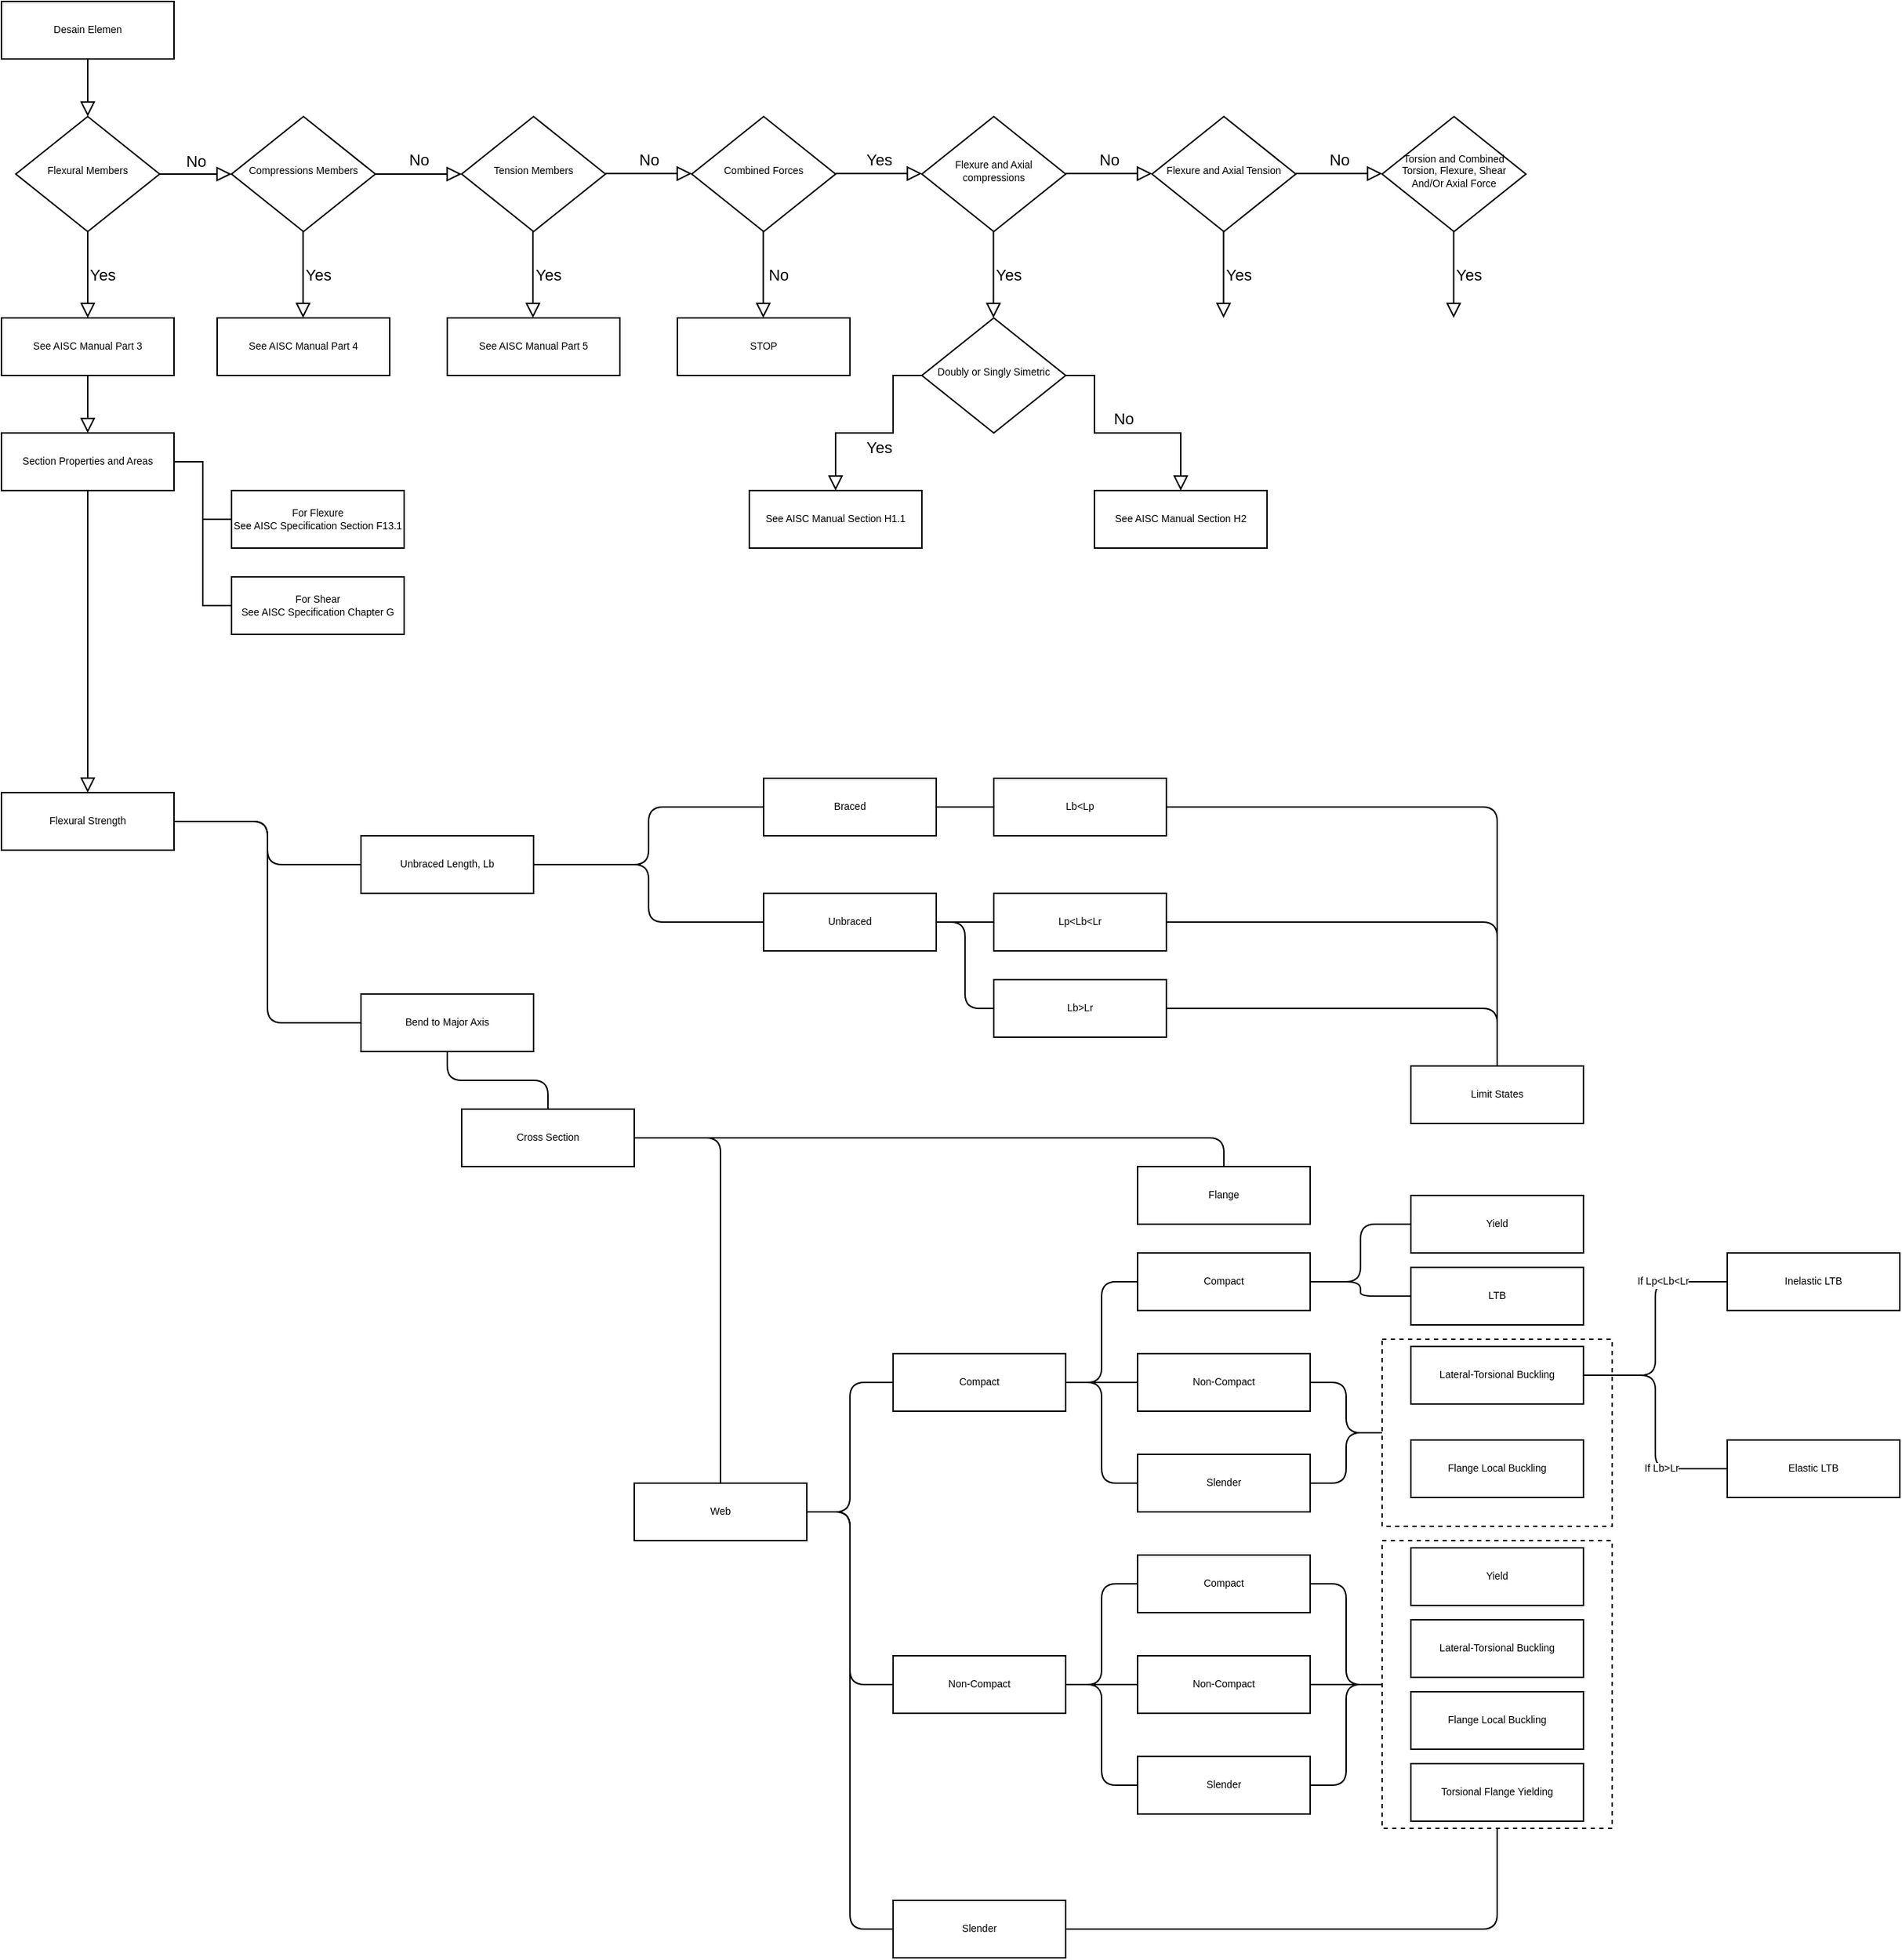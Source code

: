 <mxfile version="18.0.6" type="github">
  <diagram id="C5RBs43oDa-KdzZeNtuy" name="Page-1">
    <mxGraphModel dx="850" dy="910" grid="1" gridSize="10" guides="1" tooltips="1" connect="1" arrows="1" fold="1" page="1" pageScale="1" pageWidth="3300" pageHeight="4681" math="0" shadow="0">
      <root>
        <mxCell id="WIyWlLk6GJQsqaUBKTNV-0" />
        <mxCell id="WIyWlLk6GJQsqaUBKTNV-1" parent="WIyWlLk6GJQsqaUBKTNV-0" />
        <mxCell id="jvSXbim7RQ2kWvmTT3K5-191" value="" style="rounded=0;whiteSpace=wrap;html=1;dashed=1;sketch=0;hachureGap=4;fontFamily=Helvetica;fontSize=7;strokeColor=default;" vertex="1" parent="WIyWlLk6GJQsqaUBKTNV-1">
          <mxGeometry x="960" y="1110" width="160" height="200" as="geometry" />
        </mxCell>
        <mxCell id="jvSXbim7RQ2kWvmTT3K5-159" value="" style="rounded=0;whiteSpace=wrap;html=1;dashed=1;sketch=0;hachureGap=4;fontFamily=Helvetica;fontSize=7;strokeColor=default;" vertex="1" parent="WIyWlLk6GJQsqaUBKTNV-1">
          <mxGeometry x="960" y="970" width="160" height="130" as="geometry" />
        </mxCell>
        <mxCell id="jvSXbim7RQ2kWvmTT3K5-10" style="edgeStyle=none;curved=1;rounded=0;orthogonalLoop=1;jettySize=auto;html=1;exitX=0.5;exitY=1;exitDx=0;exitDy=0;entryX=0.5;entryY=0;entryDx=0;entryDy=0;endArrow=block;startSize=6;endSize=8;sourcePerimeterSpacing=0;targetPerimeterSpacing=0;endFill=0;fontFamily=Helvetica;" edge="1" parent="WIyWlLk6GJQsqaUBKTNV-1" source="jvSXbim7RQ2kWvmTT3K5-0" target="jvSXbim7RQ2kWvmTT3K5-3">
          <mxGeometry relative="1" as="geometry" />
        </mxCell>
        <mxCell id="jvSXbim7RQ2kWvmTT3K5-0" value="Desain Elemen" style="rounded=0;whiteSpace=wrap;html=1;fontSize=7;glass=0;strokeWidth=1;shadow=0;fontFamily=Helvetica;" vertex="1" parent="WIyWlLk6GJQsqaUBKTNV-1">
          <mxGeometry y="40" width="120" height="40" as="geometry" />
        </mxCell>
        <mxCell id="jvSXbim7RQ2kWvmTT3K5-3" value="Flexural Members" style="rhombus;whiteSpace=wrap;html=1;shadow=0;fontFamily=Helvetica;fontSize=7;align=center;strokeWidth=1;spacing=6;spacingTop=-4;rounded=0;" vertex="1" parent="WIyWlLk6GJQsqaUBKTNV-1">
          <mxGeometry x="10" y="120" width="100" height="80" as="geometry" />
        </mxCell>
        <mxCell id="jvSXbim7RQ2kWvmTT3K5-4" value="No" style="edgeStyle=orthogonalEdgeStyle;rounded=0;html=1;jettySize=auto;orthogonalLoop=1;fontSize=11;endArrow=block;endFill=0;endSize=8;strokeWidth=1;shadow=0;labelBackgroundColor=none;entryX=0;entryY=0.5;entryDx=0;entryDy=0;fontFamily=Helvetica;" edge="1" parent="WIyWlLk6GJQsqaUBKTNV-1" source="jvSXbim7RQ2kWvmTT3K5-3">
          <mxGeometry y="10" relative="1" as="geometry">
            <mxPoint as="offset" />
            <mxPoint x="120.0" y="169.71" as="sourcePoint" />
            <mxPoint x="160" y="160" as="targetPoint" />
          </mxGeometry>
        </mxCell>
        <mxCell id="jvSXbim7RQ2kWvmTT3K5-9" value="Yes" style="edgeStyle=orthogonalEdgeStyle;rounded=0;html=1;jettySize=auto;orthogonalLoop=1;fontSize=11;endArrow=block;endFill=0;endSize=8;strokeWidth=1;shadow=0;labelBackgroundColor=none;entryX=0.5;entryY=0;entryDx=0;entryDy=0;exitX=0.5;exitY=1;exitDx=0;exitDy=0;fontFamily=Helvetica;" edge="1" parent="WIyWlLk6GJQsqaUBKTNV-1" source="jvSXbim7RQ2kWvmTT3K5-3">
          <mxGeometry y="10" relative="1" as="geometry">
            <mxPoint as="offset" />
            <mxPoint x="50" y="260" as="sourcePoint" />
            <mxPoint x="60" y="260.0" as="targetPoint" />
          </mxGeometry>
        </mxCell>
        <mxCell id="jvSXbim7RQ2kWvmTT3K5-15" value="Compressions Members" style="rhombus;whiteSpace=wrap;html=1;shadow=0;fontFamily=Helvetica;fontSize=7;align=center;strokeWidth=1;spacing=6;spacingTop=-4;rounded=0;" vertex="1" parent="WIyWlLk6GJQsqaUBKTNV-1">
          <mxGeometry x="160" y="120" width="100" height="80" as="geometry" />
        </mxCell>
        <mxCell id="jvSXbim7RQ2kWvmTT3K5-16" value="Tension Members" style="rhombus;whiteSpace=wrap;html=1;shadow=0;fontFamily=Helvetica;fontSize=7;align=center;strokeWidth=1;spacing=6;spacingTop=-4;rounded=0;" vertex="1" parent="WIyWlLk6GJQsqaUBKTNV-1">
          <mxGeometry x="320" y="120" width="100" height="80" as="geometry" />
        </mxCell>
        <mxCell id="jvSXbim7RQ2kWvmTT3K5-17" value="Combined Forces" style="rhombus;whiteSpace=wrap;html=1;shadow=0;fontFamily=Helvetica;fontSize=7;align=center;strokeWidth=1;spacing=6;spacingTop=-4;rounded=0;" vertex="1" parent="WIyWlLk6GJQsqaUBKTNV-1">
          <mxGeometry x="480" y="120" width="100" height="80" as="geometry" />
        </mxCell>
        <mxCell id="jvSXbim7RQ2kWvmTT3K5-18" value="Flexure and Axial compressions" style="rhombus;whiteSpace=wrap;html=1;shadow=0;fontFamily=Helvetica;fontSize=7;align=center;strokeWidth=1;spacing=6;spacingTop=-4;rounded=0;" vertex="1" parent="WIyWlLk6GJQsqaUBKTNV-1">
          <mxGeometry x="640" y="120" width="100" height="80" as="geometry" />
        </mxCell>
        <mxCell id="jvSXbim7RQ2kWvmTT3K5-19" value="Flexure and Axial Tension" style="rhombus;whiteSpace=wrap;html=1;shadow=0;fontFamily=Helvetica;fontSize=7;align=center;strokeWidth=1;spacing=6;spacingTop=-4;rounded=0;" vertex="1" parent="WIyWlLk6GJQsqaUBKTNV-1">
          <mxGeometry x="800" y="120" width="100" height="80" as="geometry" />
        </mxCell>
        <mxCell id="jvSXbim7RQ2kWvmTT3K5-20" value="Torsion and Combined Torsion, Flexure, Shear And/Or Axial Force" style="rhombus;whiteSpace=wrap;html=1;shadow=0;fontFamily=Helvetica;fontSize=7;align=center;strokeWidth=1;spacing=6;spacingTop=-4;rounded=0;" vertex="1" parent="WIyWlLk6GJQsqaUBKTNV-1">
          <mxGeometry x="960" y="120" width="100" height="80" as="geometry" />
        </mxCell>
        <mxCell id="jvSXbim7RQ2kWvmTT3K5-21" value="Yes" style="edgeStyle=orthogonalEdgeStyle;rounded=0;html=1;jettySize=auto;orthogonalLoop=1;fontSize=11;endArrow=block;endFill=0;endSize=8;strokeWidth=1;shadow=0;labelBackgroundColor=none;entryX=0.5;entryY=0;entryDx=0;entryDy=0;exitX=0.5;exitY=1;exitDx=0;exitDy=0;fontFamily=Helvetica;" edge="1" parent="WIyWlLk6GJQsqaUBKTNV-1">
          <mxGeometry y="10" relative="1" as="geometry">
            <mxPoint as="offset" />
            <mxPoint x="209.74" y="200" as="sourcePoint" />
            <mxPoint x="209.74" y="260.0" as="targetPoint" />
          </mxGeometry>
        </mxCell>
        <mxCell id="jvSXbim7RQ2kWvmTT3K5-22" value="Yes" style="edgeStyle=orthogonalEdgeStyle;rounded=0;html=1;jettySize=auto;orthogonalLoop=1;fontSize=11;endArrow=block;endFill=0;endSize=8;strokeWidth=1;shadow=0;labelBackgroundColor=none;entryX=0.5;entryY=0;entryDx=0;entryDy=0;exitX=0.5;exitY=1;exitDx=0;exitDy=0;fontFamily=Helvetica;" edge="1" parent="WIyWlLk6GJQsqaUBKTNV-1">
          <mxGeometry y="10" relative="1" as="geometry">
            <mxPoint as="offset" />
            <mxPoint x="849.76" y="200" as="sourcePoint" />
            <mxPoint x="849.76" y="260.0" as="targetPoint" />
          </mxGeometry>
        </mxCell>
        <mxCell id="jvSXbim7RQ2kWvmTT3K5-23" value="Yes" style="edgeStyle=orthogonalEdgeStyle;rounded=0;html=1;jettySize=auto;orthogonalLoop=1;fontSize=11;endArrow=block;endFill=0;endSize=8;strokeWidth=1;shadow=0;labelBackgroundColor=none;entryX=0.5;entryY=0;entryDx=0;entryDy=0;exitX=0.5;exitY=1;exitDx=0;exitDy=0;fontFamily=Helvetica;" edge="1" parent="WIyWlLk6GJQsqaUBKTNV-1">
          <mxGeometry y="10" relative="1" as="geometry">
            <mxPoint as="offset" />
            <mxPoint x="689.76" y="200" as="sourcePoint" />
            <mxPoint x="689.76" y="260.0" as="targetPoint" />
          </mxGeometry>
        </mxCell>
        <mxCell id="jvSXbim7RQ2kWvmTT3K5-24" value="No" style="edgeStyle=orthogonalEdgeStyle;rounded=0;html=1;jettySize=auto;orthogonalLoop=1;fontSize=11;endArrow=block;endFill=0;endSize=8;strokeWidth=1;shadow=0;labelBackgroundColor=none;entryX=0.5;entryY=0;entryDx=0;entryDy=0;exitX=0.5;exitY=1;exitDx=0;exitDy=0;fontFamily=Helvetica;" edge="1" parent="WIyWlLk6GJQsqaUBKTNV-1">
          <mxGeometry y="10" relative="1" as="geometry">
            <mxPoint as="offset" />
            <mxPoint x="529.73" y="200" as="sourcePoint" />
            <mxPoint x="529.73" y="260.0" as="targetPoint" />
          </mxGeometry>
        </mxCell>
        <mxCell id="jvSXbim7RQ2kWvmTT3K5-25" value="Yes" style="edgeStyle=orthogonalEdgeStyle;rounded=0;html=1;jettySize=auto;orthogonalLoop=1;fontSize=11;endArrow=block;endFill=0;endSize=8;strokeWidth=1;shadow=0;labelBackgroundColor=none;entryX=0.5;entryY=0;entryDx=0;entryDy=0;exitX=0.5;exitY=1;exitDx=0;exitDy=0;fontFamily=Helvetica;" edge="1" parent="WIyWlLk6GJQsqaUBKTNV-1">
          <mxGeometry y="10" relative="1" as="geometry">
            <mxPoint as="offset" />
            <mxPoint x="369.58" y="200" as="sourcePoint" />
            <mxPoint x="369.58" y="260.0" as="targetPoint" />
          </mxGeometry>
        </mxCell>
        <mxCell id="jvSXbim7RQ2kWvmTT3K5-26" value="Yes" style="edgeStyle=orthogonalEdgeStyle;rounded=0;html=1;jettySize=auto;orthogonalLoop=1;fontSize=11;endArrow=block;endFill=0;endSize=8;strokeWidth=1;shadow=0;labelBackgroundColor=none;entryX=0.5;entryY=0;entryDx=0;entryDy=0;exitX=0.5;exitY=1;exitDx=0;exitDy=0;fontFamily=Helvetica;" edge="1" parent="WIyWlLk6GJQsqaUBKTNV-1">
          <mxGeometry y="10" relative="1" as="geometry">
            <mxPoint as="offset" />
            <mxPoint x="1009.76" y="200" as="sourcePoint" />
            <mxPoint x="1009.76" y="260.0" as="targetPoint" />
          </mxGeometry>
        </mxCell>
        <mxCell id="jvSXbim7RQ2kWvmTT3K5-27" value="No" style="edgeStyle=orthogonalEdgeStyle;rounded=0;html=1;jettySize=auto;orthogonalLoop=1;fontSize=11;endArrow=block;endFill=0;endSize=8;strokeWidth=1;shadow=0;labelBackgroundColor=none;entryX=0;entryY=0.5;entryDx=0;entryDy=0;exitX=1;exitY=0.5;exitDx=0;exitDy=0;fontFamily=Helvetica;" edge="1" parent="WIyWlLk6GJQsqaUBKTNV-1" source="jvSXbim7RQ2kWvmTT3K5-15" target="jvSXbim7RQ2kWvmTT3K5-16">
          <mxGeometry y="10" relative="1" as="geometry">
            <mxPoint as="offset" />
            <mxPoint x="120" y="170" as="sourcePoint" />
            <mxPoint x="170" y="170" as="targetPoint" />
          </mxGeometry>
        </mxCell>
        <mxCell id="jvSXbim7RQ2kWvmTT3K5-28" value="No" style="edgeStyle=orthogonalEdgeStyle;rounded=0;html=1;jettySize=auto;orthogonalLoop=1;fontSize=11;endArrow=block;endFill=0;endSize=8;strokeWidth=1;shadow=0;labelBackgroundColor=none;entryX=0;entryY=0.5;entryDx=0;entryDy=0;exitX=1;exitY=0.5;exitDx=0;exitDy=0;fontFamily=Helvetica;" edge="1" parent="WIyWlLk6GJQsqaUBKTNV-1">
          <mxGeometry y="10" relative="1" as="geometry">
            <mxPoint as="offset" />
            <mxPoint x="420" y="159.67" as="sourcePoint" />
            <mxPoint x="480" y="159.67" as="targetPoint" />
          </mxGeometry>
        </mxCell>
        <mxCell id="jvSXbim7RQ2kWvmTT3K5-29" value="Yes" style="edgeStyle=orthogonalEdgeStyle;rounded=0;html=1;jettySize=auto;orthogonalLoop=1;fontSize=11;endArrow=block;endFill=0;endSize=8;strokeWidth=1;shadow=0;labelBackgroundColor=none;entryX=0;entryY=0.5;entryDx=0;entryDy=0;exitX=1;exitY=0.5;exitDx=0;exitDy=0;fontFamily=Helvetica;" edge="1" parent="WIyWlLk6GJQsqaUBKTNV-1">
          <mxGeometry y="10" relative="1" as="geometry">
            <mxPoint as="offset" />
            <mxPoint x="580" y="159.67" as="sourcePoint" />
            <mxPoint x="640" y="159.67" as="targetPoint" />
          </mxGeometry>
        </mxCell>
        <mxCell id="jvSXbim7RQ2kWvmTT3K5-30" value="No" style="edgeStyle=orthogonalEdgeStyle;rounded=0;html=1;jettySize=auto;orthogonalLoop=1;fontSize=11;endArrow=block;endFill=0;endSize=8;strokeWidth=1;shadow=0;labelBackgroundColor=none;entryX=0;entryY=0.5;entryDx=0;entryDy=0;exitX=1;exitY=0.5;exitDx=0;exitDy=0;fontFamily=Helvetica;" edge="1" parent="WIyWlLk6GJQsqaUBKTNV-1">
          <mxGeometry y="10" relative="1" as="geometry">
            <mxPoint as="offset" />
            <mxPoint x="740" y="159.67" as="sourcePoint" />
            <mxPoint x="800" y="159.67" as="targetPoint" />
          </mxGeometry>
        </mxCell>
        <mxCell id="jvSXbim7RQ2kWvmTT3K5-31" value="No" style="edgeStyle=orthogonalEdgeStyle;rounded=0;html=1;jettySize=auto;orthogonalLoop=1;fontSize=11;endArrow=block;endFill=0;endSize=8;strokeWidth=1;shadow=0;labelBackgroundColor=none;entryX=0;entryY=0.5;entryDx=0;entryDy=0;exitX=1;exitY=0.5;exitDx=0;exitDy=0;fontFamily=Helvetica;" edge="1" parent="WIyWlLk6GJQsqaUBKTNV-1">
          <mxGeometry y="10" relative="1" as="geometry">
            <mxPoint as="offset" />
            <mxPoint x="900" y="159.67" as="sourcePoint" />
            <mxPoint x="960" y="159.67" as="targetPoint" />
          </mxGeometry>
        </mxCell>
        <mxCell id="jvSXbim7RQ2kWvmTT3K5-43" style="edgeStyle=none;curved=1;rounded=0;orthogonalLoop=1;jettySize=auto;html=1;exitX=0.5;exitY=1;exitDx=0;exitDy=0;entryX=0.5;entryY=0;entryDx=0;entryDy=0;fontSize=7;endArrow=block;endFill=0;startSize=6;endSize=8;sourcePerimeterSpacing=0;targetPerimeterSpacing=0;fontFamily=Helvetica;" edge="1" parent="WIyWlLk6GJQsqaUBKTNV-1" source="jvSXbim7RQ2kWvmTT3K5-32" target="jvSXbim7RQ2kWvmTT3K5-42">
          <mxGeometry relative="1" as="geometry" />
        </mxCell>
        <mxCell id="jvSXbim7RQ2kWvmTT3K5-32" value="See AISC Manual Part 3" style="rounded=0;whiteSpace=wrap;html=1;fontSize=7;glass=0;strokeWidth=1;shadow=0;fontFamily=Helvetica;" vertex="1" parent="WIyWlLk6GJQsqaUBKTNV-1">
          <mxGeometry y="260" width="120" height="40" as="geometry" />
        </mxCell>
        <mxCell id="jvSXbim7RQ2kWvmTT3K5-33" value="See AISC Manual Part 4" style="rounded=0;whiteSpace=wrap;html=1;fontSize=7;glass=0;strokeWidth=1;shadow=0;fontFamily=Helvetica;" vertex="1" parent="WIyWlLk6GJQsqaUBKTNV-1">
          <mxGeometry x="150" y="260" width="120" height="40" as="geometry" />
        </mxCell>
        <mxCell id="jvSXbim7RQ2kWvmTT3K5-34" value="See AISC Manual Part 5" style="rounded=0;whiteSpace=wrap;html=1;fontSize=7;glass=0;strokeWidth=1;shadow=0;fontFamily=Helvetica;" vertex="1" parent="WIyWlLk6GJQsqaUBKTNV-1">
          <mxGeometry x="310" y="260" width="120" height="40" as="geometry" />
        </mxCell>
        <mxCell id="jvSXbim7RQ2kWvmTT3K5-35" value="STOP" style="rounded=0;whiteSpace=wrap;html=1;fontSize=7;glass=0;strokeWidth=1;shadow=0;fontFamily=Helvetica;" vertex="1" parent="WIyWlLk6GJQsqaUBKTNV-1">
          <mxGeometry x="470" y="260" width="120" height="40" as="geometry" />
        </mxCell>
        <mxCell id="jvSXbim7RQ2kWvmTT3K5-37" value="See AISC Manual Section H1.1" style="rounded=0;whiteSpace=wrap;html=1;fontSize=7;glass=0;strokeWidth=1;shadow=0;fontFamily=Helvetica;" vertex="1" parent="WIyWlLk6GJQsqaUBKTNV-1">
          <mxGeometry x="520" y="380" width="120" height="40" as="geometry" />
        </mxCell>
        <mxCell id="jvSXbim7RQ2kWvmTT3K5-38" value="Doubly or Singly Simetric" style="rhombus;whiteSpace=wrap;html=1;shadow=0;fontFamily=Helvetica;fontSize=7;align=center;strokeWidth=1;spacing=6;spacingTop=-4;rounded=0;" vertex="1" parent="WIyWlLk6GJQsqaUBKTNV-1">
          <mxGeometry x="640" y="260" width="100" height="80" as="geometry" />
        </mxCell>
        <mxCell id="jvSXbim7RQ2kWvmTT3K5-39" value="No" style="edgeStyle=orthogonalEdgeStyle;rounded=0;html=1;jettySize=auto;orthogonalLoop=1;fontSize=11;endArrow=block;endFill=0;endSize=8;strokeWidth=1;shadow=0;labelBackgroundColor=none;entryX=0.5;entryY=0;entryDx=0;entryDy=0;exitX=1;exitY=0.5;exitDx=0;exitDy=0;fontFamily=Helvetica;" edge="1" parent="WIyWlLk6GJQsqaUBKTNV-1" target="jvSXbim7RQ2kWvmTT3K5-41">
          <mxGeometry y="10" relative="1" as="geometry">
            <mxPoint as="offset" />
            <mxPoint x="740" y="300" as="sourcePoint" />
            <mxPoint x="800" y="300" as="targetPoint" />
            <Array as="points">
              <mxPoint x="760" y="300" />
              <mxPoint x="760" y="340" />
              <mxPoint x="820" y="340" />
            </Array>
          </mxGeometry>
        </mxCell>
        <mxCell id="jvSXbim7RQ2kWvmTT3K5-40" value="Yes" style="edgeStyle=orthogonalEdgeStyle;rounded=0;html=1;jettySize=auto;orthogonalLoop=1;fontSize=11;endArrow=block;endFill=0;endSize=8;strokeWidth=1;shadow=0;labelBackgroundColor=none;entryX=0.5;entryY=0;entryDx=0;entryDy=0;exitX=0;exitY=0.5;exitDx=0;exitDy=0;fontFamily=Helvetica;" edge="1" parent="WIyWlLk6GJQsqaUBKTNV-1" source="jvSXbim7RQ2kWvmTT3K5-38" target="jvSXbim7RQ2kWvmTT3K5-37">
          <mxGeometry y="10" relative="1" as="geometry">
            <mxPoint as="offset" />
            <mxPoint x="689.8" y="340" as="sourcePoint" />
            <mxPoint x="689.8" y="400.0" as="targetPoint" />
            <Array as="points">
              <mxPoint x="620" y="300" />
              <mxPoint x="620" y="340" />
              <mxPoint x="580" y="340" />
            </Array>
          </mxGeometry>
        </mxCell>
        <mxCell id="jvSXbim7RQ2kWvmTT3K5-41" value="See AISC Manual Section H2" style="rounded=0;whiteSpace=wrap;html=1;fontSize=7;glass=0;strokeWidth=1;shadow=0;fontFamily=Helvetica;" vertex="1" parent="WIyWlLk6GJQsqaUBKTNV-1">
          <mxGeometry x="760" y="380" width="120" height="40" as="geometry" />
        </mxCell>
        <mxCell id="jvSXbim7RQ2kWvmTT3K5-45" style="edgeStyle=orthogonalEdgeStyle;rounded=0;orthogonalLoop=1;jettySize=auto;html=1;exitX=1;exitY=0.5;exitDx=0;exitDy=0;entryX=0;entryY=0.5;entryDx=0;entryDy=0;fontSize=7;endArrow=none;endFill=0;startSize=6;endSize=8;sourcePerimeterSpacing=0;targetPerimeterSpacing=0;fontFamily=Helvetica;" edge="1" parent="WIyWlLk6GJQsqaUBKTNV-1" source="jvSXbim7RQ2kWvmTT3K5-42" target="jvSXbim7RQ2kWvmTT3K5-44">
          <mxGeometry relative="1" as="geometry" />
        </mxCell>
        <mxCell id="jvSXbim7RQ2kWvmTT3K5-47" style="edgeStyle=orthogonalEdgeStyle;rounded=0;orthogonalLoop=1;jettySize=auto;html=1;exitX=1;exitY=0.5;exitDx=0;exitDy=0;entryX=0;entryY=0.5;entryDx=0;entryDy=0;fontSize=7;endArrow=none;endFill=0;startSize=6;endSize=8;sourcePerimeterSpacing=0;targetPerimeterSpacing=0;fontFamily=Helvetica;" edge="1" parent="WIyWlLk6GJQsqaUBKTNV-1" source="jvSXbim7RQ2kWvmTT3K5-42" target="jvSXbim7RQ2kWvmTT3K5-46">
          <mxGeometry relative="1" as="geometry" />
        </mxCell>
        <mxCell id="jvSXbim7RQ2kWvmTT3K5-49" style="edgeStyle=orthogonalEdgeStyle;rounded=0;orthogonalLoop=1;jettySize=auto;html=1;exitX=0.5;exitY=1;exitDx=0;exitDy=0;fontSize=7;endArrow=block;endFill=0;startSize=6;endSize=8;sourcePerimeterSpacing=0;targetPerimeterSpacing=0;fontFamily=Helvetica;" edge="1" parent="WIyWlLk6GJQsqaUBKTNV-1" source="jvSXbim7RQ2kWvmTT3K5-42">
          <mxGeometry relative="1" as="geometry">
            <mxPoint x="60" y="590" as="targetPoint" />
          </mxGeometry>
        </mxCell>
        <mxCell id="jvSXbim7RQ2kWvmTT3K5-42" value="Section Properties and Areas" style="rounded=0;whiteSpace=wrap;html=1;fontSize=7;glass=0;strokeWidth=1;shadow=0;fontFamily=Helvetica;" vertex="1" parent="WIyWlLk6GJQsqaUBKTNV-1">
          <mxGeometry y="340" width="120" height="40" as="geometry" />
        </mxCell>
        <mxCell id="jvSXbim7RQ2kWvmTT3K5-44" value="For Flexure&lt;br&gt;See AISC Specification Section F13.1" style="rounded=0;whiteSpace=wrap;html=1;fontSize=7;glass=0;strokeWidth=1;shadow=0;fontFamily=Helvetica;" vertex="1" parent="WIyWlLk6GJQsqaUBKTNV-1">
          <mxGeometry x="160" y="380" width="120" height="40" as="geometry" />
        </mxCell>
        <mxCell id="jvSXbim7RQ2kWvmTT3K5-46" value="For Shear&lt;br&gt;See AISC Specification Chapter G" style="rounded=0;whiteSpace=wrap;html=1;fontSize=7;glass=0;strokeWidth=1;shadow=0;fontFamily=Helvetica;" vertex="1" parent="WIyWlLk6GJQsqaUBKTNV-1">
          <mxGeometry x="160" y="440" width="120" height="40" as="geometry" />
        </mxCell>
        <mxCell id="jvSXbim7RQ2kWvmTT3K5-140" style="edgeStyle=orthogonalEdgeStyle;rounded=1;sketch=0;orthogonalLoop=1;jettySize=auto;html=1;exitX=1;exitY=0.5;exitDx=0;exitDy=0;entryX=0;entryY=0.5;entryDx=0;entryDy=0;fontFamily=Helvetica;fontSize=7;endArrow=none;endFill=0;startSize=6;endSize=8;sourcePerimeterSpacing=0;targetPerimeterSpacing=0;" edge="1" parent="WIyWlLk6GJQsqaUBKTNV-1" source="jvSXbim7RQ2kWvmTT3K5-117" target="jvSXbim7RQ2kWvmTT3K5-120">
          <mxGeometry relative="1" as="geometry" />
        </mxCell>
        <mxCell id="jvSXbim7RQ2kWvmTT3K5-176" style="edgeStyle=orthogonalEdgeStyle;rounded=1;sketch=0;orthogonalLoop=1;jettySize=auto;html=1;exitX=1;exitY=0.5;exitDx=0;exitDy=0;entryX=0;entryY=0.5;entryDx=0;entryDy=0;fontFamily=Helvetica;fontSize=7;endArrow=none;endFill=0;startSize=6;endSize=8;sourcePerimeterSpacing=0;targetPerimeterSpacing=0;" edge="1" parent="WIyWlLk6GJQsqaUBKTNV-1" source="jvSXbim7RQ2kWvmTT3K5-117" target="jvSXbim7RQ2kWvmTT3K5-134">
          <mxGeometry relative="1" as="geometry" />
        </mxCell>
        <mxCell id="jvSXbim7RQ2kWvmTT3K5-117" value="Flexural Strength" style="rounded=0;whiteSpace=wrap;html=1;fontSize=7;glass=0;strokeWidth=1;shadow=0;fontFamily=Helvetica;" vertex="1" parent="WIyWlLk6GJQsqaUBKTNV-1">
          <mxGeometry y="590" width="120" height="40" as="geometry" />
        </mxCell>
        <mxCell id="jvSXbim7RQ2kWvmTT3K5-141" style="edgeStyle=orthogonalEdgeStyle;rounded=1;sketch=0;orthogonalLoop=1;jettySize=auto;html=1;exitX=1;exitY=0.5;exitDx=0;exitDy=0;entryX=0;entryY=0.5;entryDx=0;entryDy=0;fontFamily=Helvetica;fontSize=7;endArrow=none;endFill=0;startSize=6;endSize=8;sourcePerimeterSpacing=0;targetPerimeterSpacing=0;" edge="1" parent="WIyWlLk6GJQsqaUBKTNV-1" source="jvSXbim7RQ2kWvmTT3K5-120" target="jvSXbim7RQ2kWvmTT3K5-125">
          <mxGeometry relative="1" as="geometry" />
        </mxCell>
        <mxCell id="jvSXbim7RQ2kWvmTT3K5-142" style="edgeStyle=orthogonalEdgeStyle;rounded=1;sketch=0;orthogonalLoop=1;jettySize=auto;html=1;exitX=1;exitY=0.5;exitDx=0;exitDy=0;entryX=0;entryY=0.5;entryDx=0;entryDy=0;fontFamily=Helvetica;fontSize=7;endArrow=none;endFill=0;startSize=6;endSize=8;sourcePerimeterSpacing=0;targetPerimeterSpacing=0;" edge="1" parent="WIyWlLk6GJQsqaUBKTNV-1" source="jvSXbim7RQ2kWvmTT3K5-120" target="jvSXbim7RQ2kWvmTT3K5-124">
          <mxGeometry relative="1" as="geometry" />
        </mxCell>
        <mxCell id="jvSXbim7RQ2kWvmTT3K5-120" value="Unbraced Length, Lb" style="rounded=0;whiteSpace=wrap;html=1;fontSize=7;glass=0;strokeWidth=1;shadow=0;fontFamily=Helvetica;" vertex="1" parent="WIyWlLk6GJQsqaUBKTNV-1">
          <mxGeometry x="250" y="620" width="120" height="40" as="geometry" />
        </mxCell>
        <mxCell id="jvSXbim7RQ2kWvmTT3K5-171" style="edgeStyle=orthogonalEdgeStyle;rounded=1;sketch=0;orthogonalLoop=1;jettySize=auto;html=1;exitX=1;exitY=0.5;exitDx=0;exitDy=0;entryX=0.5;entryY=0;entryDx=0;entryDy=0;fontFamily=Helvetica;fontSize=7;endArrow=none;endFill=0;startSize=6;endSize=8;sourcePerimeterSpacing=0;targetPerimeterSpacing=0;" edge="1" parent="WIyWlLk6GJQsqaUBKTNV-1" source="jvSXbim7RQ2kWvmTT3K5-123" target="jvSXbim7RQ2kWvmTT3K5-138">
          <mxGeometry relative="1" as="geometry" />
        </mxCell>
        <mxCell id="jvSXbim7RQ2kWvmTT3K5-123" value="Lb&amp;lt;Lp" style="rounded=0;whiteSpace=wrap;html=1;fontSize=7;glass=0;strokeWidth=1;shadow=0;fontFamily=Helvetica;" vertex="1" parent="WIyWlLk6GJQsqaUBKTNV-1">
          <mxGeometry x="690" y="580" width="120" height="40" as="geometry" />
        </mxCell>
        <mxCell id="jvSXbim7RQ2kWvmTT3K5-143" style="edgeStyle=orthogonalEdgeStyle;rounded=1;sketch=0;orthogonalLoop=1;jettySize=auto;html=1;exitX=1;exitY=0.5;exitDx=0;exitDy=0;fontFamily=Helvetica;fontSize=7;endArrow=none;endFill=0;startSize=6;endSize=8;sourcePerimeterSpacing=0;targetPerimeterSpacing=0;" edge="1" parent="WIyWlLk6GJQsqaUBKTNV-1" source="jvSXbim7RQ2kWvmTT3K5-124" target="jvSXbim7RQ2kWvmTT3K5-126">
          <mxGeometry relative="1" as="geometry" />
        </mxCell>
        <mxCell id="jvSXbim7RQ2kWvmTT3K5-144" style="edgeStyle=orthogonalEdgeStyle;rounded=1;sketch=0;orthogonalLoop=1;jettySize=auto;html=1;exitX=1;exitY=0.5;exitDx=0;exitDy=0;entryX=0;entryY=0.5;entryDx=0;entryDy=0;fontFamily=Helvetica;fontSize=7;endArrow=none;endFill=0;startSize=6;endSize=8;sourcePerimeterSpacing=0;targetPerimeterSpacing=0;" edge="1" parent="WIyWlLk6GJQsqaUBKTNV-1" source="jvSXbim7RQ2kWvmTT3K5-124" target="jvSXbim7RQ2kWvmTT3K5-127">
          <mxGeometry relative="1" as="geometry" />
        </mxCell>
        <mxCell id="jvSXbim7RQ2kWvmTT3K5-124" value="Unbraced" style="rounded=0;whiteSpace=wrap;html=1;fontSize=7;glass=0;strokeWidth=1;shadow=0;fontFamily=Helvetica;" vertex="1" parent="WIyWlLk6GJQsqaUBKTNV-1">
          <mxGeometry x="530" y="660" width="120" height="40" as="geometry" />
        </mxCell>
        <mxCell id="jvSXbim7RQ2kWvmTT3K5-145" style="edgeStyle=orthogonalEdgeStyle;rounded=1;sketch=0;orthogonalLoop=1;jettySize=auto;html=1;exitX=1;exitY=0.5;exitDx=0;exitDy=0;entryX=0;entryY=0.5;entryDx=0;entryDy=0;fontFamily=Helvetica;fontSize=7;endArrow=none;endFill=0;startSize=6;endSize=8;sourcePerimeterSpacing=0;targetPerimeterSpacing=0;" edge="1" parent="WIyWlLk6GJQsqaUBKTNV-1" source="jvSXbim7RQ2kWvmTT3K5-125" target="jvSXbim7RQ2kWvmTT3K5-123">
          <mxGeometry relative="1" as="geometry" />
        </mxCell>
        <mxCell id="jvSXbim7RQ2kWvmTT3K5-125" value="Braced" style="rounded=0;whiteSpace=wrap;html=1;fontSize=7;glass=0;strokeWidth=1;shadow=0;fontFamily=Helvetica;" vertex="1" parent="WIyWlLk6GJQsqaUBKTNV-1">
          <mxGeometry x="530" y="580" width="120" height="40" as="geometry" />
        </mxCell>
        <mxCell id="jvSXbim7RQ2kWvmTT3K5-167" style="edgeStyle=orthogonalEdgeStyle;rounded=1;sketch=0;orthogonalLoop=1;jettySize=auto;html=1;exitX=1;exitY=0.5;exitDx=0;exitDy=0;entryX=0.5;entryY=0;entryDx=0;entryDy=0;fontFamily=Helvetica;fontSize=7;endArrow=none;endFill=0;startSize=6;endSize=8;sourcePerimeterSpacing=0;targetPerimeterSpacing=0;" edge="1" parent="WIyWlLk6GJQsqaUBKTNV-1" source="jvSXbim7RQ2kWvmTT3K5-126" target="jvSXbim7RQ2kWvmTT3K5-138">
          <mxGeometry relative="1" as="geometry" />
        </mxCell>
        <mxCell id="jvSXbim7RQ2kWvmTT3K5-126" value="Lp&amp;lt;Lb&amp;lt;Lr" style="rounded=0;whiteSpace=wrap;html=1;fontSize=7;glass=0;strokeWidth=1;shadow=0;fontFamily=Helvetica;" vertex="1" parent="WIyWlLk6GJQsqaUBKTNV-1">
          <mxGeometry x="690" y="660" width="120" height="40" as="geometry" />
        </mxCell>
        <mxCell id="jvSXbim7RQ2kWvmTT3K5-170" style="edgeStyle=orthogonalEdgeStyle;rounded=1;sketch=0;orthogonalLoop=1;jettySize=auto;html=1;exitX=1;exitY=0.5;exitDx=0;exitDy=0;entryX=0.5;entryY=0;entryDx=0;entryDy=0;fontFamily=Helvetica;fontSize=7;endArrow=none;endFill=0;startSize=6;endSize=8;sourcePerimeterSpacing=0;targetPerimeterSpacing=0;" edge="1" parent="WIyWlLk6GJQsqaUBKTNV-1" source="jvSXbim7RQ2kWvmTT3K5-127" target="jvSXbim7RQ2kWvmTT3K5-138">
          <mxGeometry relative="1" as="geometry" />
        </mxCell>
        <mxCell id="jvSXbim7RQ2kWvmTT3K5-127" value="Lb&amp;gt;Lr" style="rounded=0;whiteSpace=wrap;html=1;fontSize=7;glass=0;strokeWidth=1;shadow=0;fontFamily=Helvetica;" vertex="1" parent="WIyWlLk6GJQsqaUBKTNV-1">
          <mxGeometry x="690" y="720" width="120" height="40" as="geometry" />
        </mxCell>
        <mxCell id="jvSXbim7RQ2kWvmTT3K5-149" style="edgeStyle=orthogonalEdgeStyle;rounded=1;sketch=0;orthogonalLoop=1;jettySize=auto;html=1;exitX=1;exitY=0.5;exitDx=0;exitDy=0;entryX=0.5;entryY=0;entryDx=0;entryDy=0;fontFamily=Helvetica;fontSize=7;endArrow=none;endFill=0;startSize=6;endSize=8;sourcePerimeterSpacing=0;targetPerimeterSpacing=0;" edge="1" parent="WIyWlLk6GJQsqaUBKTNV-1" source="jvSXbim7RQ2kWvmTT3K5-128" target="jvSXbim7RQ2kWvmTT3K5-129">
          <mxGeometry relative="1" as="geometry" />
        </mxCell>
        <mxCell id="jvSXbim7RQ2kWvmTT3K5-150" style="edgeStyle=orthogonalEdgeStyle;rounded=1;sketch=0;orthogonalLoop=1;jettySize=auto;html=1;exitX=1;exitY=0.5;exitDx=0;exitDy=0;entryX=0.5;entryY=0;entryDx=0;entryDy=0;fontFamily=Helvetica;fontSize=7;endArrow=none;endFill=0;startSize=6;endSize=8;sourcePerimeterSpacing=0;targetPerimeterSpacing=0;" edge="1" parent="WIyWlLk6GJQsqaUBKTNV-1" source="jvSXbim7RQ2kWvmTT3K5-128" target="jvSXbim7RQ2kWvmTT3K5-130">
          <mxGeometry relative="1" as="geometry" />
        </mxCell>
        <mxCell id="jvSXbim7RQ2kWvmTT3K5-128" value="Cross Section" style="rounded=0;whiteSpace=wrap;html=1;fontSize=7;glass=0;strokeWidth=1;shadow=0;fontFamily=Helvetica;" vertex="1" parent="WIyWlLk6GJQsqaUBKTNV-1">
          <mxGeometry x="320" y="810" width="120" height="40" as="geometry" />
        </mxCell>
        <mxCell id="jvSXbim7RQ2kWvmTT3K5-151" style="edgeStyle=orthogonalEdgeStyle;rounded=1;sketch=0;orthogonalLoop=1;jettySize=auto;html=1;exitX=1;exitY=0.5;exitDx=0;exitDy=0;entryX=0;entryY=0.5;entryDx=0;entryDy=0;fontFamily=Helvetica;fontSize=7;endArrow=none;endFill=0;startSize=6;endSize=8;sourcePerimeterSpacing=0;targetPerimeterSpacing=0;" edge="1" parent="WIyWlLk6GJQsqaUBKTNV-1" source="jvSXbim7RQ2kWvmTT3K5-129" target="jvSXbim7RQ2kWvmTT3K5-131">
          <mxGeometry relative="1" as="geometry" />
        </mxCell>
        <mxCell id="jvSXbim7RQ2kWvmTT3K5-152" style="edgeStyle=orthogonalEdgeStyle;rounded=1;sketch=0;orthogonalLoop=1;jettySize=auto;html=1;exitX=1;exitY=0.5;exitDx=0;exitDy=0;entryX=0;entryY=0.5;entryDx=0;entryDy=0;fontFamily=Helvetica;fontSize=7;endArrow=none;endFill=0;startSize=6;endSize=8;sourcePerimeterSpacing=0;targetPerimeterSpacing=0;" edge="1" parent="WIyWlLk6GJQsqaUBKTNV-1" source="jvSXbim7RQ2kWvmTT3K5-129" target="jvSXbim7RQ2kWvmTT3K5-132">
          <mxGeometry relative="1" as="geometry" />
        </mxCell>
        <mxCell id="jvSXbim7RQ2kWvmTT3K5-153" style="edgeStyle=orthogonalEdgeStyle;rounded=1;sketch=0;orthogonalLoop=1;jettySize=auto;html=1;exitX=1;exitY=0.5;exitDx=0;exitDy=0;entryX=0;entryY=0.5;entryDx=0;entryDy=0;fontFamily=Helvetica;fontSize=7;endArrow=none;endFill=0;startSize=6;endSize=8;sourcePerimeterSpacing=0;targetPerimeterSpacing=0;" edge="1" parent="WIyWlLk6GJQsqaUBKTNV-1" source="jvSXbim7RQ2kWvmTT3K5-129" target="jvSXbim7RQ2kWvmTT3K5-133">
          <mxGeometry relative="1" as="geometry" />
        </mxCell>
        <mxCell id="jvSXbim7RQ2kWvmTT3K5-129" value="Web" style="rounded=0;whiteSpace=wrap;html=1;fontSize=7;glass=0;strokeWidth=1;shadow=0;fontFamily=Helvetica;" vertex="1" parent="WIyWlLk6GJQsqaUBKTNV-1">
          <mxGeometry x="440" y="1070" width="120" height="40" as="geometry" />
        </mxCell>
        <mxCell id="jvSXbim7RQ2kWvmTT3K5-130" value="Flange" style="rounded=0;whiteSpace=wrap;html=1;fontSize=7;glass=0;strokeWidth=1;shadow=0;fontFamily=Helvetica;" vertex="1" parent="WIyWlLk6GJQsqaUBKTNV-1">
          <mxGeometry x="790" y="850" width="120" height="40" as="geometry" />
        </mxCell>
        <mxCell id="jvSXbim7RQ2kWvmTT3K5-146" style="edgeStyle=orthogonalEdgeStyle;rounded=1;sketch=0;orthogonalLoop=1;jettySize=auto;html=1;exitX=1;exitY=0.5;exitDx=0;exitDy=0;entryX=0;entryY=0.5;entryDx=0;entryDy=0;fontFamily=Helvetica;fontSize=7;endArrow=none;endFill=0;startSize=6;endSize=8;sourcePerimeterSpacing=0;targetPerimeterSpacing=0;" edge="1" parent="WIyWlLk6GJQsqaUBKTNV-1" source="jvSXbim7RQ2kWvmTT3K5-131" target="jvSXbim7RQ2kWvmTT3K5-137">
          <mxGeometry relative="1" as="geometry" />
        </mxCell>
        <mxCell id="jvSXbim7RQ2kWvmTT3K5-147" style="edgeStyle=orthogonalEdgeStyle;rounded=1;sketch=0;orthogonalLoop=1;jettySize=auto;html=1;exitX=1;exitY=0.5;exitDx=0;exitDy=0;entryX=0;entryY=0.5;entryDx=0;entryDy=0;fontFamily=Helvetica;fontSize=7;endArrow=none;endFill=0;startSize=6;endSize=8;sourcePerimeterSpacing=0;targetPerimeterSpacing=0;" edge="1" parent="WIyWlLk6GJQsqaUBKTNV-1" source="jvSXbim7RQ2kWvmTT3K5-131" target="jvSXbim7RQ2kWvmTT3K5-135">
          <mxGeometry relative="1" as="geometry" />
        </mxCell>
        <mxCell id="jvSXbim7RQ2kWvmTT3K5-148" style="edgeStyle=orthogonalEdgeStyle;rounded=1;sketch=0;orthogonalLoop=1;jettySize=auto;html=1;exitX=1;exitY=0.5;exitDx=0;exitDy=0;entryX=0;entryY=0.5;entryDx=0;entryDy=0;fontFamily=Helvetica;fontSize=7;endArrow=none;endFill=0;startSize=6;endSize=8;sourcePerimeterSpacing=0;targetPerimeterSpacing=0;" edge="1" parent="WIyWlLk6GJQsqaUBKTNV-1" source="jvSXbim7RQ2kWvmTT3K5-131" target="jvSXbim7RQ2kWvmTT3K5-136">
          <mxGeometry relative="1" as="geometry" />
        </mxCell>
        <mxCell id="jvSXbim7RQ2kWvmTT3K5-131" value="Compact" style="rounded=0;whiteSpace=wrap;html=1;fontSize=7;glass=0;strokeWidth=1;shadow=0;fontFamily=Helvetica;" vertex="1" parent="WIyWlLk6GJQsqaUBKTNV-1">
          <mxGeometry x="620" y="980" width="120" height="40" as="geometry" />
        </mxCell>
        <mxCell id="jvSXbim7RQ2kWvmTT3K5-184" style="edgeStyle=orthogonalEdgeStyle;rounded=1;sketch=0;orthogonalLoop=1;jettySize=auto;html=1;exitX=1;exitY=0.5;exitDx=0;exitDy=0;entryX=0;entryY=0.5;entryDx=0;entryDy=0;fontFamily=Helvetica;fontSize=7;endArrow=none;endFill=0;startSize=6;endSize=8;sourcePerimeterSpacing=0;targetPerimeterSpacing=0;" edge="1" parent="WIyWlLk6GJQsqaUBKTNV-1" source="jvSXbim7RQ2kWvmTT3K5-132" target="jvSXbim7RQ2kWvmTT3K5-181">
          <mxGeometry relative="1" as="geometry" />
        </mxCell>
        <mxCell id="jvSXbim7RQ2kWvmTT3K5-185" style="edgeStyle=orthogonalEdgeStyle;rounded=1;sketch=0;orthogonalLoop=1;jettySize=auto;html=1;exitX=1;exitY=0.5;exitDx=0;exitDy=0;fontFamily=Helvetica;fontSize=7;endArrow=none;endFill=0;startSize=6;endSize=8;sourcePerimeterSpacing=0;targetPerimeterSpacing=0;" edge="1" parent="WIyWlLk6GJQsqaUBKTNV-1" source="jvSXbim7RQ2kWvmTT3K5-132" target="jvSXbim7RQ2kWvmTT3K5-182">
          <mxGeometry relative="1" as="geometry" />
        </mxCell>
        <mxCell id="jvSXbim7RQ2kWvmTT3K5-186" style="edgeStyle=orthogonalEdgeStyle;rounded=1;sketch=0;orthogonalLoop=1;jettySize=auto;html=1;exitX=1;exitY=0.5;exitDx=0;exitDy=0;entryX=0;entryY=0.5;entryDx=0;entryDy=0;fontFamily=Helvetica;fontSize=7;endArrow=none;endFill=0;startSize=6;endSize=8;sourcePerimeterSpacing=0;targetPerimeterSpacing=0;" edge="1" parent="WIyWlLk6GJQsqaUBKTNV-1" source="jvSXbim7RQ2kWvmTT3K5-132" target="jvSXbim7RQ2kWvmTT3K5-183">
          <mxGeometry relative="1" as="geometry" />
        </mxCell>
        <mxCell id="jvSXbim7RQ2kWvmTT3K5-132" value="Non-Compact" style="rounded=0;whiteSpace=wrap;html=1;fontSize=7;glass=0;strokeWidth=1;shadow=0;fontFamily=Helvetica;" vertex="1" parent="WIyWlLk6GJQsqaUBKTNV-1">
          <mxGeometry x="620" y="1190" width="120" height="40" as="geometry" />
        </mxCell>
        <mxCell id="jvSXbim7RQ2kWvmTT3K5-195" style="edgeStyle=orthogonalEdgeStyle;rounded=1;sketch=0;orthogonalLoop=1;jettySize=auto;html=1;exitX=1;exitY=0.5;exitDx=0;exitDy=0;entryX=0.5;entryY=1;entryDx=0;entryDy=0;fontFamily=Helvetica;fontSize=7;endArrow=none;endFill=0;startSize=6;endSize=8;sourcePerimeterSpacing=0;targetPerimeterSpacing=0;" edge="1" parent="WIyWlLk6GJQsqaUBKTNV-1" source="jvSXbim7RQ2kWvmTT3K5-133" target="jvSXbim7RQ2kWvmTT3K5-191">
          <mxGeometry relative="1" as="geometry" />
        </mxCell>
        <mxCell id="jvSXbim7RQ2kWvmTT3K5-133" value="Slender" style="rounded=0;whiteSpace=wrap;html=1;fontSize=7;glass=0;strokeWidth=1;shadow=0;fontFamily=Helvetica;" vertex="1" parent="WIyWlLk6GJQsqaUBKTNV-1">
          <mxGeometry x="620" y="1360" width="120" height="40" as="geometry" />
        </mxCell>
        <mxCell id="jvSXbim7RQ2kWvmTT3K5-177" style="edgeStyle=orthogonalEdgeStyle;rounded=1;sketch=0;orthogonalLoop=1;jettySize=auto;html=1;exitX=0.5;exitY=1;exitDx=0;exitDy=0;entryX=0.5;entryY=0;entryDx=0;entryDy=0;fontFamily=Helvetica;fontSize=7;endArrow=none;endFill=0;startSize=6;endSize=8;sourcePerimeterSpacing=0;targetPerimeterSpacing=0;" edge="1" parent="WIyWlLk6GJQsqaUBKTNV-1" source="jvSXbim7RQ2kWvmTT3K5-134" target="jvSXbim7RQ2kWvmTT3K5-128">
          <mxGeometry relative="1" as="geometry" />
        </mxCell>
        <mxCell id="jvSXbim7RQ2kWvmTT3K5-134" value="Bend to Major Axis" style="rounded=0;whiteSpace=wrap;html=1;fontSize=7;glass=0;strokeWidth=1;shadow=0;fontFamily=Helvetica;" vertex="1" parent="WIyWlLk6GJQsqaUBKTNV-1">
          <mxGeometry x="250" y="730" width="120" height="40" as="geometry" />
        </mxCell>
        <mxCell id="jvSXbim7RQ2kWvmTT3K5-160" style="edgeStyle=orthogonalEdgeStyle;rounded=1;sketch=0;orthogonalLoop=1;jettySize=auto;html=1;exitX=1;exitY=0.5;exitDx=0;exitDy=0;entryX=0;entryY=0.5;entryDx=0;entryDy=0;fontFamily=Helvetica;fontSize=7;endArrow=none;endFill=0;startSize=6;endSize=8;sourcePerimeterSpacing=0;targetPerimeterSpacing=0;" edge="1" parent="WIyWlLk6GJQsqaUBKTNV-1" source="jvSXbim7RQ2kWvmTT3K5-135" target="jvSXbim7RQ2kWvmTT3K5-159">
          <mxGeometry relative="1" as="geometry" />
        </mxCell>
        <mxCell id="jvSXbim7RQ2kWvmTT3K5-135" value="Non-Compact" style="rounded=0;whiteSpace=wrap;html=1;fontSize=7;glass=0;strokeWidth=1;shadow=0;fontFamily=Helvetica;" vertex="1" parent="WIyWlLk6GJQsqaUBKTNV-1">
          <mxGeometry x="790" y="980" width="120" height="40" as="geometry" />
        </mxCell>
        <mxCell id="jvSXbim7RQ2kWvmTT3K5-161" style="edgeStyle=orthogonalEdgeStyle;rounded=1;sketch=0;orthogonalLoop=1;jettySize=auto;html=1;exitX=1;exitY=0.5;exitDx=0;exitDy=0;entryX=0;entryY=0.5;entryDx=0;entryDy=0;fontFamily=Helvetica;fontSize=7;endArrow=none;endFill=0;startSize=6;endSize=8;sourcePerimeterSpacing=0;targetPerimeterSpacing=0;" edge="1" parent="WIyWlLk6GJQsqaUBKTNV-1" source="jvSXbim7RQ2kWvmTT3K5-136" target="jvSXbim7RQ2kWvmTT3K5-159">
          <mxGeometry relative="1" as="geometry" />
        </mxCell>
        <mxCell id="jvSXbim7RQ2kWvmTT3K5-136" value="Slender" style="rounded=0;whiteSpace=wrap;html=1;fontSize=7;glass=0;strokeWidth=1;shadow=0;fontFamily=Helvetica;" vertex="1" parent="WIyWlLk6GJQsqaUBKTNV-1">
          <mxGeometry x="790" y="1050" width="120" height="40" as="geometry" />
        </mxCell>
        <mxCell id="jvSXbim7RQ2kWvmTT3K5-154" style="edgeStyle=orthogonalEdgeStyle;rounded=1;sketch=0;orthogonalLoop=1;jettySize=auto;html=1;exitX=1;exitY=0.5;exitDx=0;exitDy=0;fontFamily=Helvetica;fontSize=7;endArrow=none;endFill=0;startSize=6;endSize=8;sourcePerimeterSpacing=0;targetPerimeterSpacing=0;" edge="1" parent="WIyWlLk6GJQsqaUBKTNV-1" source="jvSXbim7RQ2kWvmTT3K5-137" target="jvSXbim7RQ2kWvmTT3K5-139">
          <mxGeometry relative="1" as="geometry" />
        </mxCell>
        <mxCell id="jvSXbim7RQ2kWvmTT3K5-180" style="edgeStyle=orthogonalEdgeStyle;rounded=1;sketch=0;orthogonalLoop=1;jettySize=auto;html=1;exitX=1;exitY=0.5;exitDx=0;exitDy=0;entryX=0;entryY=0.5;entryDx=0;entryDy=0;fontFamily=Helvetica;fontSize=7;endArrow=none;endFill=0;startSize=6;endSize=8;sourcePerimeterSpacing=0;targetPerimeterSpacing=0;" edge="1" parent="WIyWlLk6GJQsqaUBKTNV-1" source="jvSXbim7RQ2kWvmTT3K5-137" target="jvSXbim7RQ2kWvmTT3K5-179">
          <mxGeometry relative="1" as="geometry" />
        </mxCell>
        <mxCell id="jvSXbim7RQ2kWvmTT3K5-137" value="Compact" style="rounded=0;whiteSpace=wrap;html=1;fontSize=7;glass=0;strokeWidth=1;shadow=0;fontFamily=Helvetica;" vertex="1" parent="WIyWlLk6GJQsqaUBKTNV-1">
          <mxGeometry x="790" y="910" width="120" height="40" as="geometry" />
        </mxCell>
        <mxCell id="jvSXbim7RQ2kWvmTT3K5-138" value="Limit States" style="rounded=0;whiteSpace=wrap;html=1;fontSize=7;glass=0;strokeWidth=1;shadow=0;fontFamily=Helvetica;" vertex="1" parent="WIyWlLk6GJQsqaUBKTNV-1">
          <mxGeometry x="980" y="780" width="120" height="40" as="geometry" />
        </mxCell>
        <mxCell id="jvSXbim7RQ2kWvmTT3K5-139" value="Yield" style="rounded=0;whiteSpace=wrap;html=1;fontSize=7;glass=0;strokeWidth=1;shadow=0;fontFamily=Helvetica;" vertex="1" parent="WIyWlLk6GJQsqaUBKTNV-1">
          <mxGeometry x="980" y="870" width="120" height="40" as="geometry" />
        </mxCell>
        <mxCell id="jvSXbim7RQ2kWvmTT3K5-172" style="edgeStyle=orthogonalEdgeStyle;rounded=1;sketch=0;orthogonalLoop=1;jettySize=auto;html=1;exitX=1;exitY=0.5;exitDx=0;exitDy=0;entryX=0;entryY=0.5;entryDx=0;entryDy=0;fontFamily=Helvetica;fontSize=7;endArrow=none;endFill=0;startSize=6;endSize=8;sourcePerimeterSpacing=0;targetPerimeterSpacing=0;" edge="1" parent="WIyWlLk6GJQsqaUBKTNV-1" source="jvSXbim7RQ2kWvmTT3K5-155" target="jvSXbim7RQ2kWvmTT3K5-165">
          <mxGeometry relative="1" as="geometry" />
        </mxCell>
        <mxCell id="jvSXbim7RQ2kWvmTT3K5-174" value="If Lp&amp;lt;Lb&amp;lt;Lr" style="edgeLabel;html=1;align=center;verticalAlign=middle;resizable=0;points=[];fontSize=7;fontFamily=Helvetica;" vertex="1" connectable="0" parent="jvSXbim7RQ2kWvmTT3K5-172">
          <mxGeometry x="0.449" relative="1" as="geometry">
            <mxPoint as="offset" />
          </mxGeometry>
        </mxCell>
        <mxCell id="jvSXbim7RQ2kWvmTT3K5-173" style="edgeStyle=orthogonalEdgeStyle;rounded=1;sketch=0;orthogonalLoop=1;jettySize=auto;html=1;exitX=1;exitY=0.5;exitDx=0;exitDy=0;entryX=0;entryY=0.5;entryDx=0;entryDy=0;fontFamily=Helvetica;fontSize=7;endArrow=none;endFill=0;startSize=6;endSize=8;sourcePerimeterSpacing=0;targetPerimeterSpacing=0;" edge="1" parent="WIyWlLk6GJQsqaUBKTNV-1" source="jvSXbim7RQ2kWvmTT3K5-155" target="jvSXbim7RQ2kWvmTT3K5-166">
          <mxGeometry relative="1" as="geometry" />
        </mxCell>
        <mxCell id="jvSXbim7RQ2kWvmTT3K5-175" value="If Lb&amp;gt;Lr" style="edgeLabel;html=1;align=center;verticalAlign=middle;resizable=0;points=[];fontSize=7;fontFamily=Helvetica;" vertex="1" connectable="0" parent="jvSXbim7RQ2kWvmTT3K5-173">
          <mxGeometry x="0.445" relative="1" as="geometry">
            <mxPoint as="offset" />
          </mxGeometry>
        </mxCell>
        <mxCell id="jvSXbim7RQ2kWvmTT3K5-155" value="Lateral-Torsional Buckling" style="rounded=0;whiteSpace=wrap;html=1;fontSize=7;glass=0;strokeWidth=1;shadow=0;fontFamily=Helvetica;" vertex="1" parent="WIyWlLk6GJQsqaUBKTNV-1">
          <mxGeometry x="980" y="975" width="120" height="40" as="geometry" />
        </mxCell>
        <mxCell id="jvSXbim7RQ2kWvmTT3K5-164" value="Flange Local Buckling" style="rounded=0;whiteSpace=wrap;html=1;fontSize=7;glass=0;strokeWidth=1;shadow=0;fontFamily=Helvetica;" vertex="1" parent="WIyWlLk6GJQsqaUBKTNV-1">
          <mxGeometry x="980" y="1040" width="120" height="40" as="geometry" />
        </mxCell>
        <mxCell id="jvSXbim7RQ2kWvmTT3K5-165" value="Inelastic LTB" style="rounded=0;whiteSpace=wrap;html=1;fontSize=7;glass=0;strokeWidth=1;shadow=0;fontFamily=Helvetica;" vertex="1" parent="WIyWlLk6GJQsqaUBKTNV-1">
          <mxGeometry x="1200" y="910" width="120" height="40" as="geometry" />
        </mxCell>
        <mxCell id="jvSXbim7RQ2kWvmTT3K5-166" value="Elastic LTB" style="rounded=0;whiteSpace=wrap;html=1;fontSize=7;glass=0;strokeWidth=1;shadow=0;fontFamily=Helvetica;" vertex="1" parent="WIyWlLk6GJQsqaUBKTNV-1">
          <mxGeometry x="1200" y="1040" width="120" height="40" as="geometry" />
        </mxCell>
        <mxCell id="jvSXbim7RQ2kWvmTT3K5-179" value="LTB" style="rounded=0;whiteSpace=wrap;html=1;fontSize=7;glass=0;strokeWidth=1;shadow=0;fontFamily=Helvetica;" vertex="1" parent="WIyWlLk6GJQsqaUBKTNV-1">
          <mxGeometry x="980" y="920" width="120" height="40" as="geometry" />
        </mxCell>
        <mxCell id="jvSXbim7RQ2kWvmTT3K5-192" style="edgeStyle=orthogonalEdgeStyle;rounded=1;sketch=0;orthogonalLoop=1;jettySize=auto;html=1;exitX=1;exitY=0.5;exitDx=0;exitDy=0;entryX=0;entryY=0.5;entryDx=0;entryDy=0;fontFamily=Helvetica;fontSize=7;endArrow=none;endFill=0;startSize=6;endSize=8;sourcePerimeterSpacing=0;targetPerimeterSpacing=0;" edge="1" parent="WIyWlLk6GJQsqaUBKTNV-1" source="jvSXbim7RQ2kWvmTT3K5-181" target="jvSXbim7RQ2kWvmTT3K5-191">
          <mxGeometry relative="1" as="geometry" />
        </mxCell>
        <mxCell id="jvSXbim7RQ2kWvmTT3K5-181" value="Compact" style="rounded=0;whiteSpace=wrap;html=1;fontSize=7;glass=0;strokeWidth=1;shadow=0;fontFamily=Helvetica;" vertex="1" parent="WIyWlLk6GJQsqaUBKTNV-1">
          <mxGeometry x="790" y="1120" width="120" height="40" as="geometry" />
        </mxCell>
        <mxCell id="jvSXbim7RQ2kWvmTT3K5-193" style="edgeStyle=orthogonalEdgeStyle;rounded=1;sketch=0;orthogonalLoop=1;jettySize=auto;html=1;exitX=1;exitY=0.5;exitDx=0;exitDy=0;entryX=0;entryY=0.5;entryDx=0;entryDy=0;fontFamily=Helvetica;fontSize=7;endArrow=none;endFill=0;startSize=6;endSize=8;sourcePerimeterSpacing=0;targetPerimeterSpacing=0;" edge="1" parent="WIyWlLk6GJQsqaUBKTNV-1" source="jvSXbim7RQ2kWvmTT3K5-182" target="jvSXbim7RQ2kWvmTT3K5-191">
          <mxGeometry relative="1" as="geometry" />
        </mxCell>
        <mxCell id="jvSXbim7RQ2kWvmTT3K5-182" value="Non-Compact" style="rounded=0;whiteSpace=wrap;html=1;fontSize=7;glass=0;strokeWidth=1;shadow=0;fontFamily=Helvetica;" vertex="1" parent="WIyWlLk6GJQsqaUBKTNV-1">
          <mxGeometry x="790" y="1190" width="120" height="40" as="geometry" />
        </mxCell>
        <mxCell id="jvSXbim7RQ2kWvmTT3K5-194" style="edgeStyle=orthogonalEdgeStyle;rounded=1;sketch=0;orthogonalLoop=1;jettySize=auto;html=1;exitX=1;exitY=0.5;exitDx=0;exitDy=0;entryX=0;entryY=0.5;entryDx=0;entryDy=0;fontFamily=Helvetica;fontSize=7;endArrow=none;endFill=0;startSize=6;endSize=8;sourcePerimeterSpacing=0;targetPerimeterSpacing=0;" edge="1" parent="WIyWlLk6GJQsqaUBKTNV-1" source="jvSXbim7RQ2kWvmTT3K5-183" target="jvSXbim7RQ2kWvmTT3K5-191">
          <mxGeometry relative="1" as="geometry" />
        </mxCell>
        <mxCell id="jvSXbim7RQ2kWvmTT3K5-183" value="Slender" style="rounded=0;whiteSpace=wrap;html=1;fontSize=7;glass=0;strokeWidth=1;shadow=0;fontFamily=Helvetica;" vertex="1" parent="WIyWlLk6GJQsqaUBKTNV-1">
          <mxGeometry x="790" y="1260" width="120" height="40" as="geometry" />
        </mxCell>
        <mxCell id="jvSXbim7RQ2kWvmTT3K5-187" value="Yield" style="rounded=0;whiteSpace=wrap;html=1;fontSize=7;glass=0;strokeWidth=1;shadow=0;fontFamily=Helvetica;" vertex="1" parent="WIyWlLk6GJQsqaUBKTNV-1">
          <mxGeometry x="980" y="1115" width="120" height="40" as="geometry" />
        </mxCell>
        <mxCell id="jvSXbim7RQ2kWvmTT3K5-188" value="Lateral-Torsional Buckling" style="rounded=0;whiteSpace=wrap;html=1;fontSize=7;glass=0;strokeWidth=1;shadow=0;fontFamily=Helvetica;" vertex="1" parent="WIyWlLk6GJQsqaUBKTNV-1">
          <mxGeometry x="980" y="1165" width="120" height="40" as="geometry" />
        </mxCell>
        <mxCell id="jvSXbim7RQ2kWvmTT3K5-189" value="Flange Local Buckling" style="rounded=0;whiteSpace=wrap;html=1;fontSize=7;glass=0;strokeWidth=1;shadow=0;fontFamily=Helvetica;" vertex="1" parent="WIyWlLk6GJQsqaUBKTNV-1">
          <mxGeometry x="980" y="1215" width="120" height="40" as="geometry" />
        </mxCell>
        <mxCell id="jvSXbim7RQ2kWvmTT3K5-190" value="Torsional Flange Yielding" style="rounded=0;whiteSpace=wrap;html=1;fontSize=7;glass=0;strokeWidth=1;shadow=0;fontFamily=Helvetica;" vertex="1" parent="WIyWlLk6GJQsqaUBKTNV-1">
          <mxGeometry x="980" y="1265" width="120" height="40" as="geometry" />
        </mxCell>
      </root>
    </mxGraphModel>
  </diagram>
</mxfile>
